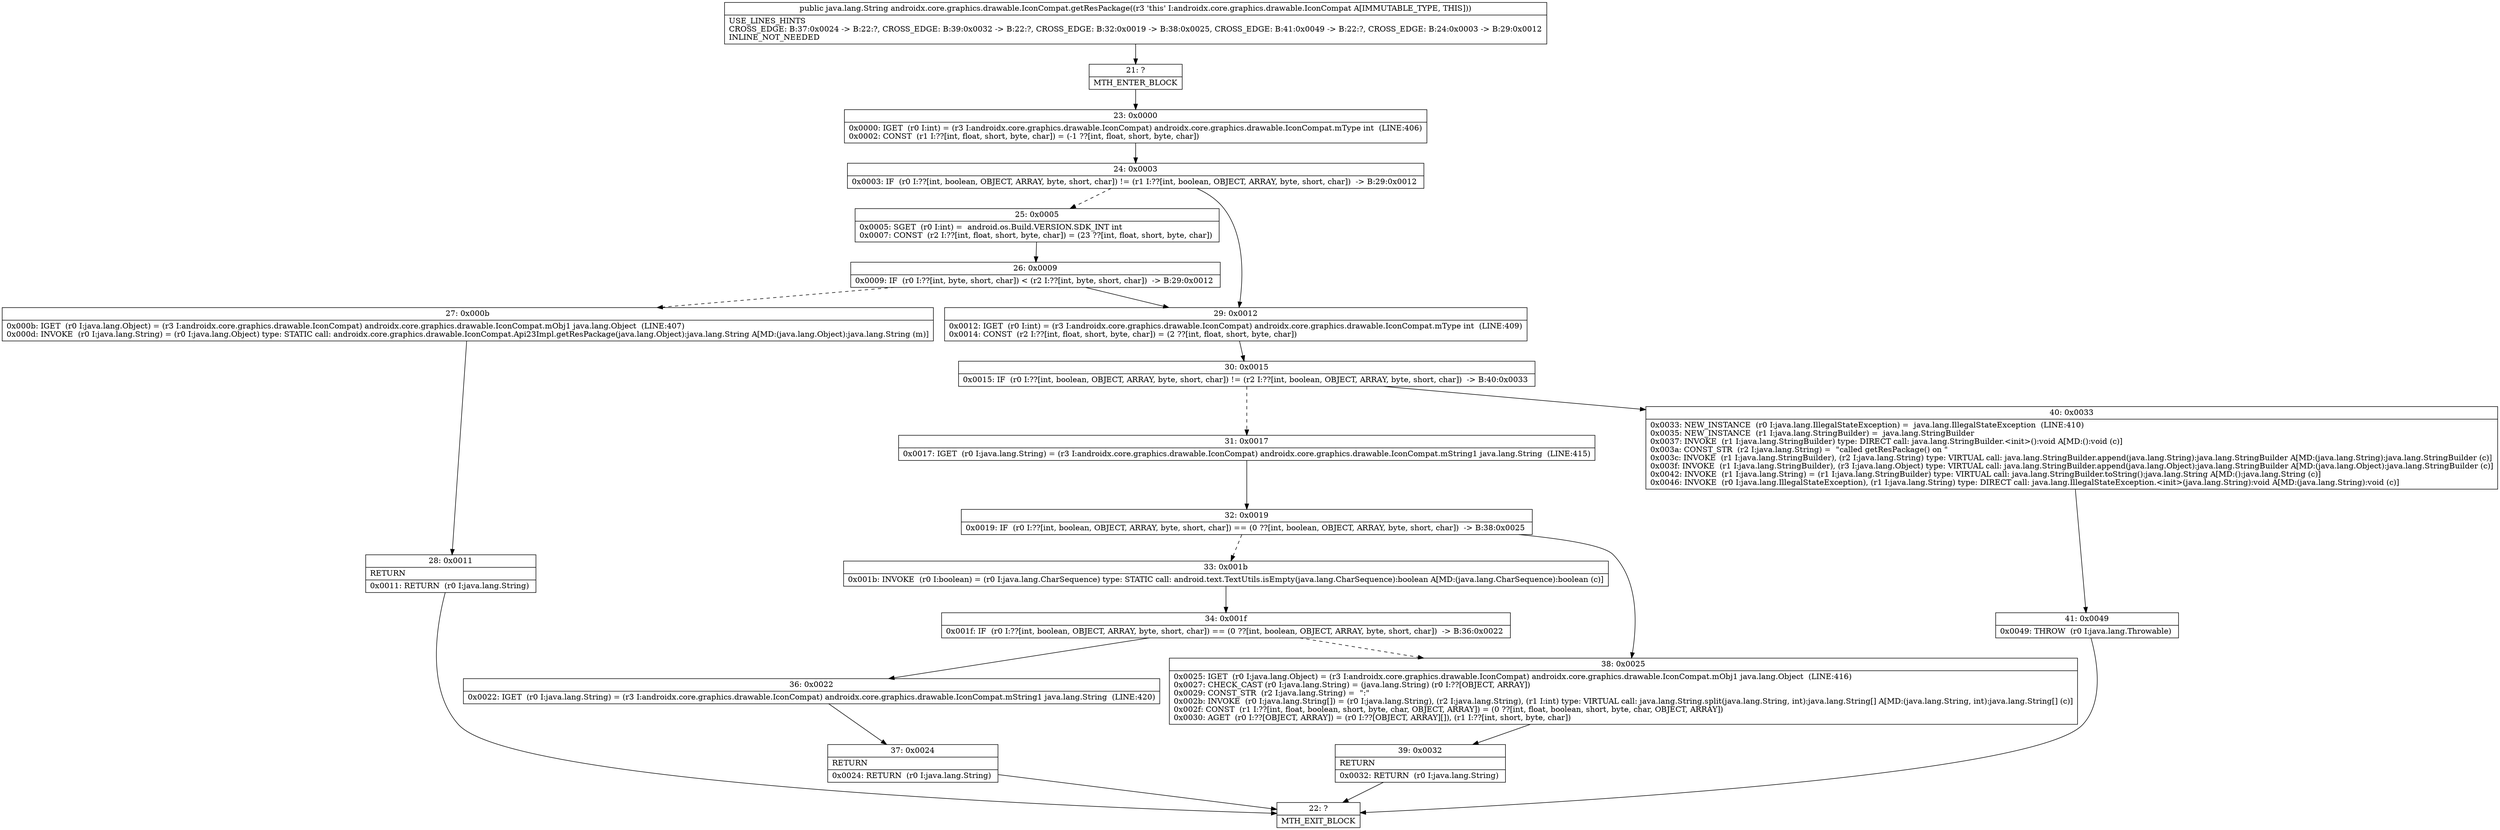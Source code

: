 digraph "CFG forandroidx.core.graphics.drawable.IconCompat.getResPackage()Ljava\/lang\/String;" {
Node_21 [shape=record,label="{21\:\ ?|MTH_ENTER_BLOCK\l}"];
Node_23 [shape=record,label="{23\:\ 0x0000|0x0000: IGET  (r0 I:int) = (r3 I:androidx.core.graphics.drawable.IconCompat) androidx.core.graphics.drawable.IconCompat.mType int  (LINE:406)\l0x0002: CONST  (r1 I:??[int, float, short, byte, char]) = (\-1 ??[int, float, short, byte, char]) \l}"];
Node_24 [shape=record,label="{24\:\ 0x0003|0x0003: IF  (r0 I:??[int, boolean, OBJECT, ARRAY, byte, short, char]) != (r1 I:??[int, boolean, OBJECT, ARRAY, byte, short, char])  \-\> B:29:0x0012 \l}"];
Node_25 [shape=record,label="{25\:\ 0x0005|0x0005: SGET  (r0 I:int) =  android.os.Build.VERSION.SDK_INT int \l0x0007: CONST  (r2 I:??[int, float, short, byte, char]) = (23 ??[int, float, short, byte, char]) \l}"];
Node_26 [shape=record,label="{26\:\ 0x0009|0x0009: IF  (r0 I:??[int, byte, short, char]) \< (r2 I:??[int, byte, short, char])  \-\> B:29:0x0012 \l}"];
Node_27 [shape=record,label="{27\:\ 0x000b|0x000b: IGET  (r0 I:java.lang.Object) = (r3 I:androidx.core.graphics.drawable.IconCompat) androidx.core.graphics.drawable.IconCompat.mObj1 java.lang.Object  (LINE:407)\l0x000d: INVOKE  (r0 I:java.lang.String) = (r0 I:java.lang.Object) type: STATIC call: androidx.core.graphics.drawable.IconCompat.Api23Impl.getResPackage(java.lang.Object):java.lang.String A[MD:(java.lang.Object):java.lang.String (m)]\l}"];
Node_28 [shape=record,label="{28\:\ 0x0011|RETURN\l|0x0011: RETURN  (r0 I:java.lang.String) \l}"];
Node_22 [shape=record,label="{22\:\ ?|MTH_EXIT_BLOCK\l}"];
Node_29 [shape=record,label="{29\:\ 0x0012|0x0012: IGET  (r0 I:int) = (r3 I:androidx.core.graphics.drawable.IconCompat) androidx.core.graphics.drawable.IconCompat.mType int  (LINE:409)\l0x0014: CONST  (r2 I:??[int, float, short, byte, char]) = (2 ??[int, float, short, byte, char]) \l}"];
Node_30 [shape=record,label="{30\:\ 0x0015|0x0015: IF  (r0 I:??[int, boolean, OBJECT, ARRAY, byte, short, char]) != (r2 I:??[int, boolean, OBJECT, ARRAY, byte, short, char])  \-\> B:40:0x0033 \l}"];
Node_31 [shape=record,label="{31\:\ 0x0017|0x0017: IGET  (r0 I:java.lang.String) = (r3 I:androidx.core.graphics.drawable.IconCompat) androidx.core.graphics.drawable.IconCompat.mString1 java.lang.String  (LINE:415)\l}"];
Node_32 [shape=record,label="{32\:\ 0x0019|0x0019: IF  (r0 I:??[int, boolean, OBJECT, ARRAY, byte, short, char]) == (0 ??[int, boolean, OBJECT, ARRAY, byte, short, char])  \-\> B:38:0x0025 \l}"];
Node_33 [shape=record,label="{33\:\ 0x001b|0x001b: INVOKE  (r0 I:boolean) = (r0 I:java.lang.CharSequence) type: STATIC call: android.text.TextUtils.isEmpty(java.lang.CharSequence):boolean A[MD:(java.lang.CharSequence):boolean (c)]\l}"];
Node_34 [shape=record,label="{34\:\ 0x001f|0x001f: IF  (r0 I:??[int, boolean, OBJECT, ARRAY, byte, short, char]) == (0 ??[int, boolean, OBJECT, ARRAY, byte, short, char])  \-\> B:36:0x0022 \l}"];
Node_36 [shape=record,label="{36\:\ 0x0022|0x0022: IGET  (r0 I:java.lang.String) = (r3 I:androidx.core.graphics.drawable.IconCompat) androidx.core.graphics.drawable.IconCompat.mString1 java.lang.String  (LINE:420)\l}"];
Node_37 [shape=record,label="{37\:\ 0x0024|RETURN\l|0x0024: RETURN  (r0 I:java.lang.String) \l}"];
Node_38 [shape=record,label="{38\:\ 0x0025|0x0025: IGET  (r0 I:java.lang.Object) = (r3 I:androidx.core.graphics.drawable.IconCompat) androidx.core.graphics.drawable.IconCompat.mObj1 java.lang.Object  (LINE:416)\l0x0027: CHECK_CAST (r0 I:java.lang.String) = (java.lang.String) (r0 I:??[OBJECT, ARRAY]) \l0x0029: CONST_STR  (r2 I:java.lang.String) =  \":\" \l0x002b: INVOKE  (r0 I:java.lang.String[]) = (r0 I:java.lang.String), (r2 I:java.lang.String), (r1 I:int) type: VIRTUAL call: java.lang.String.split(java.lang.String, int):java.lang.String[] A[MD:(java.lang.String, int):java.lang.String[] (c)]\l0x002f: CONST  (r1 I:??[int, float, boolean, short, byte, char, OBJECT, ARRAY]) = (0 ??[int, float, boolean, short, byte, char, OBJECT, ARRAY]) \l0x0030: AGET  (r0 I:??[OBJECT, ARRAY]) = (r0 I:??[OBJECT, ARRAY][]), (r1 I:??[int, short, byte, char]) \l}"];
Node_39 [shape=record,label="{39\:\ 0x0032|RETURN\l|0x0032: RETURN  (r0 I:java.lang.String) \l}"];
Node_40 [shape=record,label="{40\:\ 0x0033|0x0033: NEW_INSTANCE  (r0 I:java.lang.IllegalStateException) =  java.lang.IllegalStateException  (LINE:410)\l0x0035: NEW_INSTANCE  (r1 I:java.lang.StringBuilder) =  java.lang.StringBuilder \l0x0037: INVOKE  (r1 I:java.lang.StringBuilder) type: DIRECT call: java.lang.StringBuilder.\<init\>():void A[MD:():void (c)]\l0x003a: CONST_STR  (r2 I:java.lang.String) =  \"called getResPackage() on \" \l0x003c: INVOKE  (r1 I:java.lang.StringBuilder), (r2 I:java.lang.String) type: VIRTUAL call: java.lang.StringBuilder.append(java.lang.String):java.lang.StringBuilder A[MD:(java.lang.String):java.lang.StringBuilder (c)]\l0x003f: INVOKE  (r1 I:java.lang.StringBuilder), (r3 I:java.lang.Object) type: VIRTUAL call: java.lang.StringBuilder.append(java.lang.Object):java.lang.StringBuilder A[MD:(java.lang.Object):java.lang.StringBuilder (c)]\l0x0042: INVOKE  (r1 I:java.lang.String) = (r1 I:java.lang.StringBuilder) type: VIRTUAL call: java.lang.StringBuilder.toString():java.lang.String A[MD:():java.lang.String (c)]\l0x0046: INVOKE  (r0 I:java.lang.IllegalStateException), (r1 I:java.lang.String) type: DIRECT call: java.lang.IllegalStateException.\<init\>(java.lang.String):void A[MD:(java.lang.String):void (c)]\l}"];
Node_41 [shape=record,label="{41\:\ 0x0049|0x0049: THROW  (r0 I:java.lang.Throwable) \l}"];
MethodNode[shape=record,label="{public java.lang.String androidx.core.graphics.drawable.IconCompat.getResPackage((r3 'this' I:androidx.core.graphics.drawable.IconCompat A[IMMUTABLE_TYPE, THIS]))  | USE_LINES_HINTS\lCROSS_EDGE: B:37:0x0024 \-\> B:22:?, CROSS_EDGE: B:39:0x0032 \-\> B:22:?, CROSS_EDGE: B:32:0x0019 \-\> B:38:0x0025, CROSS_EDGE: B:41:0x0049 \-\> B:22:?, CROSS_EDGE: B:24:0x0003 \-\> B:29:0x0012\lINLINE_NOT_NEEDED\l}"];
MethodNode -> Node_21;Node_21 -> Node_23;
Node_23 -> Node_24;
Node_24 -> Node_25[style=dashed];
Node_24 -> Node_29;
Node_25 -> Node_26;
Node_26 -> Node_27[style=dashed];
Node_26 -> Node_29;
Node_27 -> Node_28;
Node_28 -> Node_22;
Node_29 -> Node_30;
Node_30 -> Node_31[style=dashed];
Node_30 -> Node_40;
Node_31 -> Node_32;
Node_32 -> Node_33[style=dashed];
Node_32 -> Node_38;
Node_33 -> Node_34;
Node_34 -> Node_36;
Node_34 -> Node_38[style=dashed];
Node_36 -> Node_37;
Node_37 -> Node_22;
Node_38 -> Node_39;
Node_39 -> Node_22;
Node_40 -> Node_41;
Node_41 -> Node_22;
}

